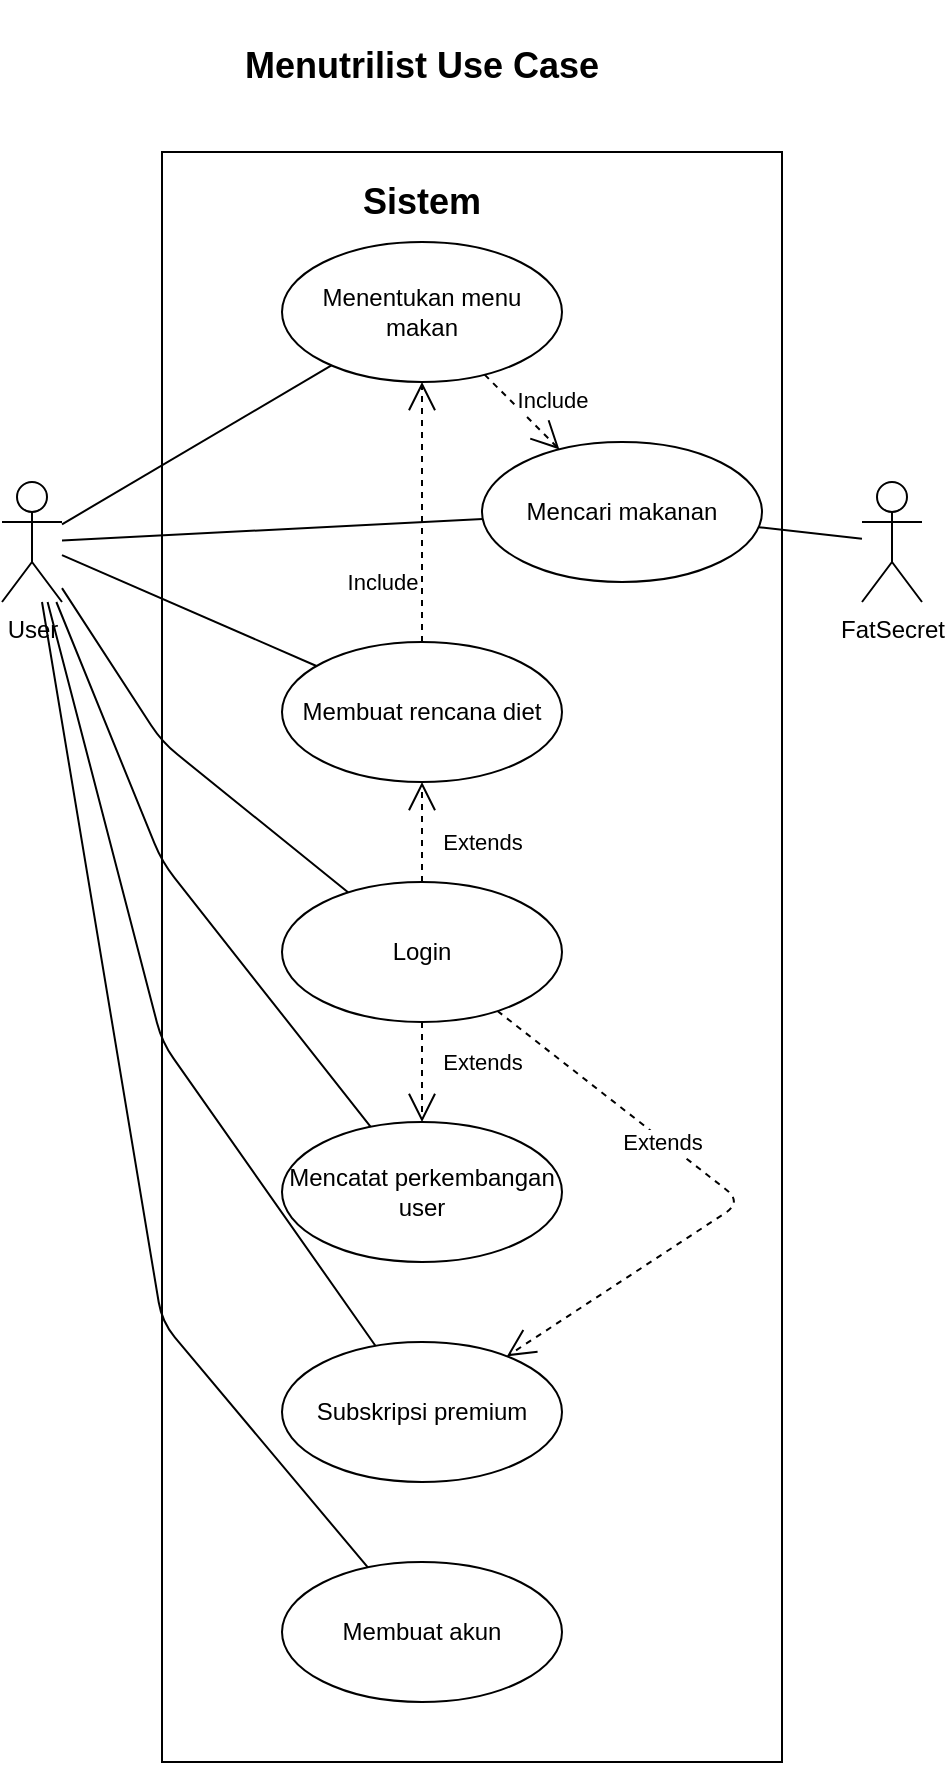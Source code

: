 <mxfile version="13.9.5" type="device" pages="5"><diagram id="eWfyFHuhyn841rBFkRn4" name="Use Case"><mxGraphModel dx="1108" dy="550" grid="1" gridSize="10" guides="1" tooltips="1" connect="1" arrows="1" fold="1" page="1" pageScale="1" pageWidth="850" pageHeight="1100" math="0" shadow="0"><root><mxCell id="0"/><mxCell id="1" parent="0"/><mxCell id="L6ePpW2xatAcPlVug-Qt-4" value="" style="rounded=0;whiteSpace=wrap;html=1;" parent="1" vertex="1"><mxGeometry x="210" y="105" width="310" height="805" as="geometry"/></mxCell><mxCell id="qkqCJM6qnvqEPkRJqv_b-1" value="User" style="shape=umlActor;verticalLabelPosition=bottom;verticalAlign=top;html=1;" parent="1" vertex="1"><mxGeometry x="130" y="270" width="30" height="60" as="geometry"/></mxCell><mxCell id="qkqCJM6qnvqEPkRJqv_b-2" value="Menentukan menu makan" style="ellipse;whiteSpace=wrap;html=1;" parent="1" vertex="1"><mxGeometry x="270" y="150" width="140" height="70" as="geometry"/></mxCell><mxCell id="qkqCJM6qnvqEPkRJqv_b-12" value="" style="endArrow=none;html=1;" parent="1" source="qkqCJM6qnvqEPkRJqv_b-1" target="qkqCJM6qnvqEPkRJqv_b-2" edge="1"><mxGeometry width="50" height="50" relative="1" as="geometry"><mxPoint x="410" y="350" as="sourcePoint"/><mxPoint x="460" y="300" as="targetPoint"/></mxGeometry></mxCell><mxCell id="qkqCJM6qnvqEPkRJqv_b-24" value="Membuat rencana diet" style="ellipse;whiteSpace=wrap;html=1;" parent="1" vertex="1"><mxGeometry x="270" y="350" width="140" height="70" as="geometry"/></mxCell><mxCell id="qkqCJM6qnvqEPkRJqv_b-26" value="" style="endArrow=none;html=1;" parent="1" source="qkqCJM6qnvqEPkRJqv_b-1" target="qkqCJM6qnvqEPkRJqv_b-24" edge="1"><mxGeometry width="50" height="50" relative="1" as="geometry"><mxPoint x="170" y="236.081" as="sourcePoint"/><mxPoint x="285.627" y="282.957" as="targetPoint"/></mxGeometry></mxCell><mxCell id="qkqCJM6qnvqEPkRJqv_b-30" value="Mencari makanan" style="ellipse;whiteSpace=wrap;html=1;" parent="1" vertex="1"><mxGeometry x="370" y="250" width="140" height="70" as="geometry"/></mxCell><mxCell id="qkqCJM6qnvqEPkRJqv_b-32" value="Include" style="endArrow=open;endSize=12;dashed=1;html=1;" parent="1" source="qkqCJM6qnvqEPkRJqv_b-2" target="qkqCJM6qnvqEPkRJqv_b-30" edge="1"><mxGeometry x="0.256" y="15" width="160" relative="1" as="geometry"><mxPoint x="440" y="290" as="sourcePoint"/><mxPoint x="600" y="290" as="targetPoint"/><mxPoint as="offset"/></mxGeometry></mxCell><mxCell id="qkqCJM6qnvqEPkRJqv_b-34" value="FatSecret" style="shape=umlActor;verticalLabelPosition=bottom;verticalAlign=top;html=1;" parent="1" vertex="1"><mxGeometry x="560" y="270" width="30" height="60" as="geometry"/></mxCell><mxCell id="qkqCJM6qnvqEPkRJqv_b-35" value="" style="endArrow=none;html=1;" parent="1" source="qkqCJM6qnvqEPkRJqv_b-34" target="qkqCJM6qnvqEPkRJqv_b-30" edge="1"><mxGeometry width="50" height="50" relative="1" as="geometry"><mxPoint x="170" y="300.676" as="sourcePoint"/><mxPoint x="296.127" y="222.272" as="targetPoint"/></mxGeometry></mxCell><mxCell id="L6ePpW2xatAcPlVug-Qt-1" value="" style="endArrow=none;html=1;" parent="1" source="qkqCJM6qnvqEPkRJqv_b-1" target="qkqCJM6qnvqEPkRJqv_b-30" edge="1"><mxGeometry width="50" height="50" relative="1" as="geometry"><mxPoint x="190" y="319.206" as="sourcePoint"/><mxPoint x="316.127" y="240.802" as="targetPoint"/></mxGeometry></mxCell><mxCell id="L6ePpW2xatAcPlVug-Qt-5" value="&lt;h1&gt;&lt;font style=&quot;font-size: 18px&quot;&gt;Menutrilist Use Case&lt;/font&gt;&lt;/h1&gt;" style="text;html=1;strokeColor=none;fillColor=none;align=center;verticalAlign=middle;whiteSpace=wrap;rounded=0;" parent="1" vertex="1"><mxGeometry x="230" y="50" width="220" height="20" as="geometry"/></mxCell><mxCell id="L6ePpW2xatAcPlVug-Qt-6" value="&lt;h2&gt;Sistem&lt;/h2&gt;" style="text;html=1;strokeColor=none;fillColor=none;align=center;verticalAlign=middle;whiteSpace=wrap;rounded=0;" parent="1" vertex="1"><mxGeometry x="300" y="120" width="80" height="20" as="geometry"/></mxCell><mxCell id="L6ePpW2xatAcPlVug-Qt-88" value="Include" style="endArrow=open;endSize=12;dashed=1;html=1;" parent="1" source="qkqCJM6qnvqEPkRJqv_b-24" target="qkqCJM6qnvqEPkRJqv_b-2" edge="1"><mxGeometry x="-0.538" y="20" width="160" relative="1" as="geometry"><mxPoint x="377.4" y="362.793" as="sourcePoint"/><mxPoint x="407.62" y="327.212" as="targetPoint"/><mxPoint as="offset"/></mxGeometry></mxCell><mxCell id="HZb2gR0ZFkPdKhNASzYm-1" value="Mencatat perkembangan user" style="ellipse;whiteSpace=wrap;html=1;" parent="1" vertex="1"><mxGeometry x="270" y="590" width="140" height="70" as="geometry"/></mxCell><mxCell id="HZb2gR0ZFkPdKhNASzYm-2" value="" style="endArrow=none;html=1;" parent="1" source="qkqCJM6qnvqEPkRJqv_b-1" target="HZb2gR0ZFkPdKhNASzYm-1" edge="1"><mxGeometry width="50" height="50" relative="1" as="geometry"><mxPoint x="170" y="316.538" as="sourcePoint"/><mxPoint x="297.236" y="372.0" as="targetPoint"/><Array as="points"><mxPoint x="210" y="460"/></Array></mxGeometry></mxCell><mxCell id="_FKMCXipNa8TYJFaHhJ8-1" value="Login" style="ellipse;whiteSpace=wrap;html=1;" vertex="1" parent="1"><mxGeometry x="270" y="470" width="140" height="70" as="geometry"/></mxCell><mxCell id="_FKMCXipNa8TYJFaHhJ8-5" value="" style="endArrow=none;html=1;" edge="1" parent="1" source="qkqCJM6qnvqEPkRJqv_b-1" target="_FKMCXipNa8TYJFaHhJ8-1"><mxGeometry width="50" height="50" relative="1" as="geometry"><mxPoint x="170" y="340" as="sourcePoint"/><mxPoint x="327.297" y="601.892" as="targetPoint"/><Array as="points"><mxPoint x="210" y="400"/></Array></mxGeometry></mxCell><mxCell id="_FKMCXipNa8TYJFaHhJ8-7" value="Extends" style="endArrow=open;endSize=12;dashed=1;html=1;" edge="1" parent="1" source="_FKMCXipNa8TYJFaHhJ8-1" target="qkqCJM6qnvqEPkRJqv_b-24"><mxGeometry x="-0.2" y="-30" width="160" relative="1" as="geometry"><mxPoint x="350" y="360" as="sourcePoint"/><mxPoint x="350" y="230" as="targetPoint"/><mxPoint as="offset"/></mxGeometry></mxCell><mxCell id="_FKMCXipNa8TYJFaHhJ8-8" value="Extends" style="endArrow=open;endSize=12;dashed=1;html=1;" edge="1" parent="1" source="_FKMCXipNa8TYJFaHhJ8-1" target="HZb2gR0ZFkPdKhNASzYm-1"><mxGeometry x="-0.2" y="30" width="160" relative="1" as="geometry"><mxPoint x="350" y="480" as="sourcePoint"/><mxPoint x="350" y="430" as="targetPoint"/><mxPoint as="offset"/></mxGeometry></mxCell><mxCell id="_FKMCXipNa8TYJFaHhJ8-9" value="Membuat akun" style="ellipse;whiteSpace=wrap;html=1;" vertex="1" parent="1"><mxGeometry x="270" y="810" width="140" height="70" as="geometry"/></mxCell><mxCell id="_FKMCXipNa8TYJFaHhJ8-11" value="" style="endArrow=none;html=1;" edge="1" parent="1" source="qkqCJM6qnvqEPkRJqv_b-1" target="_FKMCXipNa8TYJFaHhJ8-9"><mxGeometry width="50" height="50" relative="1" as="geometry"><mxPoint x="167.188" y="340" as="sourcePoint"/><mxPoint x="324.343" y="602.436" as="targetPoint"/><Array as="points"><mxPoint x="210" y="690"/></Array></mxGeometry></mxCell><mxCell id="_FKMCXipNa8TYJFaHhJ8-12" value="Subskripsi premium" style="ellipse;whiteSpace=wrap;html=1;" vertex="1" parent="1"><mxGeometry x="270" y="700" width="140" height="70" as="geometry"/></mxCell><mxCell id="_FKMCXipNa8TYJFaHhJ8-13" value="" style="endArrow=none;html=1;" edge="1" parent="1" source="qkqCJM6qnvqEPkRJqv_b-1" target="_FKMCXipNa8TYJFaHhJ8-12"><mxGeometry width="50" height="50" relative="1" as="geometry"><mxPoint x="167.188" y="340" as="sourcePoint"/><mxPoint x="324.343" y="602.436" as="targetPoint"/><Array as="points"><mxPoint x="210" y="550"/></Array></mxGeometry></mxCell><mxCell id="_FKMCXipNa8TYJFaHhJ8-14" value="Extends" style="endArrow=open;endSize=12;dashed=1;html=1;" edge="1" parent="1" source="_FKMCXipNa8TYJFaHhJ8-1" target="_FKMCXipNa8TYJFaHhJ8-12"><mxGeometry x="-0.289" y="-1" width="160" relative="1" as="geometry"><mxPoint x="350" y="550" as="sourcePoint"/><mxPoint x="350" y="600" as="targetPoint"/><mxPoint as="offset"/><Array as="points"><mxPoint x="500" y="630"/></Array></mxGeometry></mxCell></root></mxGraphModel></diagram><diagram id="l3SHYfJQJRfr85bYaqdc" name="Menentukan menu makan"><mxGraphModel dx="1304" dy="647" grid="1" gridSize="10" guides="1" tooltips="1" connect="1" arrows="1" fold="1" page="1" pageScale="1" pageWidth="850" pageHeight="1100" math="0" shadow="0"><root><mxCell id="4VmNheD7Fw09pgV5encq-0"/><mxCell id="4VmNheD7Fw09pgV5encq-1" parent="4VmNheD7Fw09pgV5encq-0"/><mxCell id="1-FJQnnfeGRy97Beh03Q-0" value="" style="rounded=0;whiteSpace=wrap;html=1;fillColor=#FFFFFF;" vertex="1" parent="4VmNheD7Fw09pgV5encq-1"><mxGeometry x="175" y="80" width="500" height="730" as="geometry"/></mxCell><mxCell id="1-FJQnnfeGRy97Beh03Q-1" value="Activity Diagram&lt;br&gt;Menentukan menu makan" style="shape=umlFrame;whiteSpace=wrap;html=1;width=210;height=40;fillColor=#FFFFFF;" vertex="1" parent="4VmNheD7Fw09pgV5encq-1"><mxGeometry x="175" y="80" width="500" height="730" as="geometry"/></mxCell><mxCell id="1-FJQnnfeGRy97Beh03Q-2" value="" style="ellipse;html=1;shape=startState;fillColor=#000000;strokeColor=#ff0000;" vertex="1" parent="4VmNheD7Fw09pgV5encq-1"><mxGeometry x="315" y="230" width="30" height="30" as="geometry"/></mxCell><mxCell id="1-FJQnnfeGRy97Beh03Q-3" value="" style="edgeStyle=orthogonalEdgeStyle;html=1;verticalAlign=bottom;endArrow=open;endSize=8;strokeColor=#ff0000;" edge="1" parent="4VmNheD7Fw09pgV5encq-1" source="1-FJQnnfeGRy97Beh03Q-2" target="1-FJQnnfeGRy97Beh03Q-5"><mxGeometry relative="1" as="geometry"><mxPoint x="330" y="310" as="targetPoint"/></mxGeometry></mxCell><mxCell id="1-FJQnnfeGRy97Beh03Q-4" value="User" style="shape=umlActor;verticalLabelPosition=bottom;verticalAlign=top;html=1;" vertex="1" parent="4VmNheD7Fw09pgV5encq-1"><mxGeometry x="315" y="150" width="30" height="60" as="geometry"/></mxCell><mxCell id="1-FJQnnfeGRy97Beh03Q-5" value="User memilih waktu makan" style="rounded=1;whiteSpace=wrap;html=1;arcSize=40;fontColor=#000000;fillColor=#ffffc0;strokeColor=#ff0000;" vertex="1" parent="4VmNheD7Fw09pgV5encq-1"><mxGeometry x="270" y="310" width="120" height="40" as="geometry"/></mxCell><mxCell id="1-FJQnnfeGRy97Beh03Q-6" value="" style="edgeStyle=orthogonalEdgeStyle;html=1;verticalAlign=bottom;endArrow=open;endSize=8;strokeColor=#ff0000;" edge="1" parent="4VmNheD7Fw09pgV5encq-1" source="1-FJQnnfeGRy97Beh03Q-5"><mxGeometry relative="1" as="geometry"><mxPoint x="330" y="410" as="targetPoint"/></mxGeometry></mxCell><mxCell id="1-FJQnnfeGRy97Beh03Q-7" value="User mencari menu makan" style="rounded=1;whiteSpace=wrap;html=1;arcSize=40;fontColor=#000000;fillColor=#ffffc0;strokeColor=#ff0000;" vertex="1" parent="4VmNheD7Fw09pgV5encq-1"><mxGeometry x="270" y="410" width="120" height="40" as="geometry"/></mxCell><mxCell id="1-FJQnnfeGRy97Beh03Q-8" value="System" style="shape=umlActor;verticalLabelPosition=bottom;verticalAlign=top;html=1;" vertex="1" parent="4VmNheD7Fw09pgV5encq-1"><mxGeometry x="555" y="150" width="30" height="60" as="geometry"/></mxCell><mxCell id="1-FJQnnfeGRy97Beh03Q-9" value="User Memilih menu makan" style="rounded=1;whiteSpace=wrap;html=1;arcSize=40;fontColor=#000000;fillColor=#ffffc0;strokeColor=#ff0000;" vertex="1" parent="4VmNheD7Fw09pgV5encq-1"><mxGeometry x="270" y="520" width="120" height="40" as="geometry"/></mxCell><mxCell id="1-FJQnnfeGRy97Beh03Q-10" value="" style="edgeStyle=orthogonalEdgeStyle;html=1;verticalAlign=bottom;endArrow=open;endSize=8;strokeColor=#ff0000;" edge="1" parent="4VmNheD7Fw09pgV5encq-1" source="1-FJQnnfeGRy97Beh03Q-9" target="1-FJQnnfeGRy97Beh03Q-12"><mxGeometry relative="1" as="geometry"><mxPoint x="330" y="610" as="targetPoint"/></mxGeometry></mxCell><mxCell id="1-FJQnnfeGRy97Beh03Q-11" value="" style="edgeStyle=orthogonalEdgeStyle;html=1;verticalAlign=bottom;endArrow=open;endSize=8;strokeColor=#ff0000;" edge="1" parent="4VmNheD7Fw09pgV5encq-1" source="1-FJQnnfeGRy97Beh03Q-7" target="1-FJQnnfeGRy97Beh03Q-9"><mxGeometry relative="1" as="geometry"><mxPoint x="340" y="620" as="targetPoint"/><mxPoint x="340" y="560" as="sourcePoint"/></mxGeometry></mxCell><mxCell id="1-FJQnnfeGRy97Beh03Q-12" value="Evaluasi keseimbangan nutrisi" style="rounded=1;whiteSpace=wrap;html=1;arcSize=40;fontColor=#000000;fillColor=#ffffc0;strokeColor=#ff0000;" vertex="1" parent="4VmNheD7Fw09pgV5encq-1"><mxGeometry x="510" y="520" width="120" height="40" as="geometry"/></mxCell><mxCell id="1-FJQnnfeGRy97Beh03Q-13" value="" style="edgeStyle=orthogonalEdgeStyle;html=1;verticalAlign=bottom;endArrow=open;endSize=8;strokeColor=#ff0000;" edge="1" parent="4VmNheD7Fw09pgV5encq-1" source="1-FJQnnfeGRy97Beh03Q-12" target="1-FJQnnfeGRy97Beh03Q-14"><mxGeometry relative="1" as="geometry"><mxPoint x="390" y="650" as="targetPoint"/><Array as="points"><mxPoint x="570" y="600"/><mxPoint x="330" y="600"/></Array></mxGeometry></mxCell><mxCell id="1-FJQnnfeGRy97Beh03Q-14" value="" style="rhombus;whiteSpace=wrap;html=1;fillColor=#ffffc0;strokeColor=#ff0000;" vertex="1" parent="4VmNheD7Fw09pgV5encq-1"><mxGeometry x="307.5" y="630" width="45" height="40" as="geometry"/></mxCell><mxCell id="1-FJQnnfeGRy97Beh03Q-15" value="Ingin mengganti&amp;nbsp;&lt;br&gt;menu makan" style="edgeStyle=orthogonalEdgeStyle;html=1;align=left;verticalAlign=bottom;endArrow=open;endSize=8;strokeColor=#ff0000;" edge="1" parent="4VmNheD7Fw09pgV5encq-1" source="1-FJQnnfeGRy97Beh03Q-14" target="1-FJQnnfeGRy97Beh03Q-7"><mxGeometry x="-0.525" y="32" relative="1" as="geometry"><mxPoint x="215" y="590" as="targetPoint"/><Array as="points"><mxPoint x="225" y="650"/><mxPoint x="225" y="430"/></Array><mxPoint x="-10" y="-2" as="offset"/></mxGeometry></mxCell><mxCell id="1-FJQnnfeGRy97Beh03Q-16" value="Ingin menyimpan &lt;br&gt;menu makan" style="edgeStyle=orthogonalEdgeStyle;html=1;align=left;verticalAlign=top;endArrow=open;endSize=8;strokeColor=#ff0000;" edge="1" parent="4VmNheD7Fw09pgV5encq-1" source="1-FJQnnfeGRy97Beh03Q-14" target="1-FJQnnfeGRy97Beh03Q-17"><mxGeometry x="-1" relative="1" as="geometry"><mxPoint x="510" y="650" as="targetPoint"/></mxGeometry></mxCell><mxCell id="1-FJQnnfeGRy97Beh03Q-17" value="Menyimpan data menu makan" style="rounded=1;whiteSpace=wrap;html=1;arcSize=40;fontColor=#000000;fillColor=#ffffc0;strokeColor=#ff0000;" vertex="1" parent="4VmNheD7Fw09pgV5encq-1"><mxGeometry x="510" y="630" width="120" height="40" as="geometry"/></mxCell><mxCell id="1-FJQnnfeGRy97Beh03Q-18" value="" style="edgeStyle=orthogonalEdgeStyle;html=1;verticalAlign=bottom;endArrow=open;endSize=8;strokeColor=#ff0000;" edge="1" parent="4VmNheD7Fw09pgV5encq-1" source="1-FJQnnfeGRy97Beh03Q-17" target="1-FJQnnfeGRy97Beh03Q-19"><mxGeometry relative="1" as="geometry"><mxPoint x="570" y="730" as="targetPoint"/><Array as="points"><mxPoint x="570" y="745"/></Array></mxGeometry></mxCell><mxCell id="1-FJQnnfeGRy97Beh03Q-19" value="" style="ellipse;html=1;shape=endState;fillColor=#000000;strokeColor=#ff0000;" vertex="1" parent="4VmNheD7Fw09pgV5encq-1"><mxGeometry x="315" y="730" width="30" height="30" as="geometry"/></mxCell><mxCell id="1-FJQnnfeGRy97Beh03Q-20" value="" style="endArrow=none;dashed=1;html=1;" edge="1" parent="4VmNheD7Fw09pgV5encq-1"><mxGeometry width="50" height="50" relative="1" as="geometry"><mxPoint x="445" y="810" as="sourcePoint"/><mxPoint x="445" y="170" as="targetPoint"/></mxGeometry></mxCell></root></mxGraphModel></diagram><diagram id="W5kBGV0gABMBWDID7eIL" name="Mencari Makanan"><mxGraphModel dx="733" dy="786" grid="1" gridSize="10" guides="1" tooltips="1" connect="1" arrows="1" fold="1" page="1" pageScale="1" pageWidth="850" pageHeight="1100" math="0" shadow="0"><root><mxCell id="BIjMktN1-Nm0qI-T_2SU-0"/><mxCell id="BIjMktN1-Nm0qI-T_2SU-1" parent="BIjMktN1-Nm0qI-T_2SU-0"/><mxCell id="kudM3Qq6CePD2IBu779u-0" value="" style="rounded=0;whiteSpace=wrap;html=1;fillColor=#FFFFFF;" vertex="1" parent="BIjMktN1-Nm0qI-T_2SU-1"><mxGeometry x="1050" y="60" width="450" height="620" as="geometry"/></mxCell><mxCell id="kudM3Qq6CePD2IBu779u-1" value="Activity Diagram&lt;br&gt;Mencari makanan" style="shape=umlFrame;whiteSpace=wrap;html=1;fillColor=#FFFFFF;width=150;height=40;" vertex="1" parent="BIjMktN1-Nm0qI-T_2SU-1"><mxGeometry x="1050" y="60" width="450" height="620" as="geometry"/></mxCell><mxCell id="kudM3Qq6CePD2IBu779u-2" value="User" style="shape=umlActor;verticalLabelPosition=bottom;verticalAlign=top;html=1;fillColor=#FFFFFF;" vertex="1" parent="BIjMktN1-Nm0qI-T_2SU-1"><mxGeometry x="1140" y="120" width="30" height="60" as="geometry"/></mxCell><mxCell id="kudM3Qq6CePD2IBu779u-3" value="" style="ellipse;html=1;shape=startState;fillColor=#000000;strokeColor=#ff0000;" vertex="1" parent="BIjMktN1-Nm0qI-T_2SU-1"><mxGeometry x="1140" y="200" width="30" height="30" as="geometry"/></mxCell><mxCell id="kudM3Qq6CePD2IBu779u-4" value="" style="edgeStyle=orthogonalEdgeStyle;html=1;verticalAlign=bottom;endArrow=open;endSize=8;strokeColor=#ff0000;" edge="1" parent="BIjMktN1-Nm0qI-T_2SU-1" source="kudM3Qq6CePD2IBu779u-3"><mxGeometry relative="1" as="geometry"><mxPoint x="1155" y="290" as="targetPoint"/></mxGeometry></mxCell><mxCell id="kudM3Qq6CePD2IBu779u-5" value="User memasukan kata kunci pencarian" style="rounded=1;whiteSpace=wrap;html=1;arcSize=40;fontColor=#000000;fillColor=#ffffc0;strokeColor=#ff0000;" vertex="1" parent="BIjMktN1-Nm0qI-T_2SU-1"><mxGeometry x="1095" y="290" width="120" height="40" as="geometry"/></mxCell><mxCell id="kudM3Qq6CePD2IBu779u-6" value="" style="edgeStyle=orthogonalEdgeStyle;html=1;verticalAlign=bottom;endArrow=open;endSize=8;strokeColor=#ff0000;" edge="1" parent="BIjMktN1-Nm0qI-T_2SU-1" source="kudM3Qq6CePD2IBu779u-5"><mxGeometry relative="1" as="geometry"><mxPoint x="1155" y="390" as="targetPoint"/></mxGeometry></mxCell><mxCell id="kudM3Qq6CePD2IBu779u-7" value="User memasukan filter pencarian" style="rounded=1;whiteSpace=wrap;html=1;arcSize=40;fontColor=#000000;fillColor=#ffffc0;strokeColor=#ff0000;" vertex="1" parent="BIjMktN1-Nm0qI-T_2SU-1"><mxGeometry x="1095" y="390" width="120" height="40" as="geometry"/></mxCell><mxCell id="kudM3Qq6CePD2IBu779u-8" value="" style="edgeStyle=orthogonalEdgeStyle;html=1;verticalAlign=bottom;endArrow=open;endSize=8;strokeColor=#ff0000;" edge="1" parent="BIjMktN1-Nm0qI-T_2SU-1" source="kudM3Qq6CePD2IBu779u-7" target="kudM3Qq6CePD2IBu779u-10"><mxGeometry relative="1" as="geometry"><mxPoint x="1155" y="490" as="targetPoint"/></mxGeometry></mxCell><mxCell id="kudM3Qq6CePD2IBu779u-9" value="System" style="shape=umlActor;verticalLabelPosition=bottom;verticalAlign=top;html=1;" vertex="1" parent="BIjMktN1-Nm0qI-T_2SU-1"><mxGeometry x="1390" y="120" width="30" height="60" as="geometry"/></mxCell><mxCell id="kudM3Qq6CePD2IBu779u-10" value="Melakukan query ke database" style="rounded=1;whiteSpace=wrap;html=1;arcSize=40;fontColor=#000000;fillColor=#ffffc0;strokeColor=#ff0000;" vertex="1" parent="BIjMktN1-Nm0qI-T_2SU-1"><mxGeometry x="1345" y="390" width="120" height="40" as="geometry"/></mxCell><mxCell id="kudM3Qq6CePD2IBu779u-11" value="" style="edgeStyle=orthogonalEdgeStyle;html=1;verticalAlign=bottom;endArrow=open;endSize=8;strokeColor=#ff0000;" edge="1" parent="BIjMktN1-Nm0qI-T_2SU-1" source="kudM3Qq6CePD2IBu779u-10" target="kudM3Qq6CePD2IBu779u-12"><mxGeometry relative="1" as="geometry"><mxPoint x="1405" y="490" as="targetPoint"/><Array as="points"><mxPoint x="1405" y="510"/></Array></mxGeometry></mxCell><mxCell id="kudM3Qq6CePD2IBu779u-12" value="Menampilkan hasil pencarian" style="rounded=1;whiteSpace=wrap;html=1;arcSize=40;fontColor=#000000;fillColor=#ffffc0;strokeColor=#ff0000;" vertex="1" parent="BIjMktN1-Nm0qI-T_2SU-1"><mxGeometry x="1095" y="490" width="120" height="40" as="geometry"/></mxCell><mxCell id="kudM3Qq6CePD2IBu779u-13" value="" style="edgeStyle=orthogonalEdgeStyle;html=1;verticalAlign=bottom;endArrow=open;endSize=8;strokeColor=#ff0000;" edge="1" parent="BIjMktN1-Nm0qI-T_2SU-1" source="kudM3Qq6CePD2IBu779u-12" target="kudM3Qq6CePD2IBu779u-14"><mxGeometry relative="1" as="geometry"><mxPoint x="1155" y="580" as="targetPoint"/></mxGeometry></mxCell><mxCell id="kudM3Qq6CePD2IBu779u-14" value="" style="ellipse;html=1;shape=endState;fillColor=#000000;strokeColor=#ff0000;" vertex="1" parent="BIjMktN1-Nm0qI-T_2SU-1"><mxGeometry x="1140" y="590" width="30" height="30" as="geometry"/></mxCell><mxCell id="kudM3Qq6CePD2IBu779u-15" value="" style="endArrow=none;dashed=1;html=1;" edge="1" parent="BIjMktN1-Nm0qI-T_2SU-1"><mxGeometry width="50" height="50" relative="1" as="geometry"><mxPoint x="1280" y="650" as="sourcePoint"/><mxPoint x="1280" y="140" as="targetPoint"/></mxGeometry></mxCell></root></mxGraphModel></diagram><diagram id="2lfznGkFI_Iva3JyV5vE" name="Merencanakan diet"><mxGraphModel dx="147" dy="917" grid="1" gridSize="10" guides="1" tooltips="1" connect="1" arrows="1" fold="1" page="1" pageScale="1" pageWidth="850" pageHeight="1100" math="0" shadow="0"><root><mxCell id="YucINdEqubtbW-YLjTOL-0"/><mxCell id="YucINdEqubtbW-YLjTOL-1" parent="YucINdEqubtbW-YLjTOL-0"/><mxCell id="ztc3Se895iJFMrGYteOq-0" value="" style="rounded=0;whiteSpace=wrap;html=1;fillColor=#FFFFFF;" vertex="1" parent="YucINdEqubtbW-YLjTOL-1"><mxGeometry x="1845" y="80" width="560" height="820" as="geometry"/></mxCell><mxCell id="ztc3Se895iJFMrGYteOq-1" value="Activity Diagram&lt;br&gt;Merencanakan diet" style="shape=umlFrame;whiteSpace=wrap;html=1;fillColor=#FFFFFF;width=130;height=50;" vertex="1" parent="YucINdEqubtbW-YLjTOL-1"><mxGeometry x="1845" y="80" width="560" height="820" as="geometry"/></mxCell><mxCell id="ztc3Se895iJFMrGYteOq-2" value="User" style="shape=umlActor;verticalLabelPosition=bottom;verticalAlign=top;html=1;fillColor=#FFFFFF;" vertex="1" parent="YucINdEqubtbW-YLjTOL-1"><mxGeometry x="1995" y="130" width="30" height="60" as="geometry"/></mxCell><mxCell id="ztc3Se895iJFMrGYteOq-3" value="" style="ellipse;html=1;shape=startState;fillColor=#000000;strokeColor=#ff0000;" vertex="1" parent="YucINdEqubtbW-YLjTOL-1"><mxGeometry x="1995" y="210" width="30" height="30" as="geometry"/></mxCell><mxCell id="ztc3Se895iJFMrGYteOq-4" value="" style="edgeStyle=orthogonalEdgeStyle;html=1;verticalAlign=bottom;endArrow=open;endSize=8;strokeColor=#ff0000;" edge="1" parent="YucINdEqubtbW-YLjTOL-1" source="ztc3Se895iJFMrGYteOq-3"><mxGeometry relative="1" as="geometry"><mxPoint x="2010" y="300" as="targetPoint"/></mxGeometry></mxCell><mxCell id="ztc3Se895iJFMrGYteOq-5" value="User memilih rencana diet yang tersedia" style="rounded=1;whiteSpace=wrap;html=1;arcSize=40;fontColor=#000000;fillColor=#ffffc0;strokeColor=#ff0000;" vertex="1" parent="YucINdEqubtbW-YLjTOL-1"><mxGeometry x="1925" y="300" width="170" height="40" as="geometry"/></mxCell><mxCell id="ztc3Se895iJFMrGYteOq-6" value="" style="edgeStyle=orthogonalEdgeStyle;html=1;verticalAlign=bottom;endArrow=open;endSize=8;strokeColor=#ff0000;" edge="1" parent="YucINdEqubtbW-YLjTOL-1" source="ztc3Se895iJFMrGYteOq-5"><mxGeometry relative="1" as="geometry"><mxPoint x="2010" y="400" as="targetPoint"/></mxGeometry></mxCell><mxCell id="ztc3Se895iJFMrGYteOq-7" value="User memilih jangka waktu rencana diet" style="rounded=1;whiteSpace=wrap;html=1;arcSize=40;fontColor=#000000;fillColor=#ffffc0;strokeColor=#ff0000;" vertex="1" parent="YucINdEqubtbW-YLjTOL-1"><mxGeometry x="1950" y="400" width="120" height="40" as="geometry"/></mxCell><mxCell id="ztc3Se895iJFMrGYteOq-8" value="" style="edgeStyle=orthogonalEdgeStyle;html=1;verticalAlign=bottom;endArrow=open;endSize=8;strokeColor=#ff0000;" edge="1" parent="YucINdEqubtbW-YLjTOL-1" source="ztc3Se895iJFMrGYteOq-7"><mxGeometry relative="1" as="geometry"><mxPoint x="2010" y="500" as="targetPoint"/></mxGeometry></mxCell><mxCell id="ztc3Se895iJFMrGYteOq-9" value="User menentukan menu makan keseluruhan selama rencana diet" style="rounded=1;whiteSpace=wrap;html=1;arcSize=40;fontColor=#000000;fillColor=#ffffc0;strokeColor=#ff0000;" vertex="1" parent="YucINdEqubtbW-YLjTOL-1"><mxGeometry x="1950" y="500" width="120" height="80" as="geometry"/></mxCell><mxCell id="ztc3Se895iJFMrGYteOq-10" value="" style="edgeStyle=orthogonalEdgeStyle;html=1;verticalAlign=bottom;endArrow=open;endSize=8;strokeColor=#ff0000;" edge="1" parent="YucINdEqubtbW-YLjTOL-1" source="ztc3Se895iJFMrGYteOq-9" target="ztc3Se895iJFMrGYteOq-11"><mxGeometry relative="1" as="geometry"><mxPoint x="2010" y="650" as="targetPoint"/></mxGeometry></mxCell><mxCell id="ztc3Se895iJFMrGYteOq-11" value="Mengevaluasi rencana diet" style="rounded=1;whiteSpace=wrap;html=1;arcSize=40;fontColor=#000000;fillColor=#ffffc0;strokeColor=#ff0000;" vertex="1" parent="YucINdEqubtbW-YLjTOL-1"><mxGeometry x="2230" y="520" width="120" height="40" as="geometry"/></mxCell><mxCell id="ztc3Se895iJFMrGYteOq-12" value="" style="edgeStyle=orthogonalEdgeStyle;html=1;verticalAlign=bottom;endArrow=open;endSize=8;strokeColor=#ff0000;" edge="1" parent="YucINdEqubtbW-YLjTOL-1" source="ztc3Se895iJFMrGYteOq-11" target="ztc3Se895iJFMrGYteOq-13"><mxGeometry relative="1" as="geometry"><mxPoint x="2290" y="620" as="targetPoint"/><Array as="points"><mxPoint x="2290" y="660"/></Array></mxGeometry></mxCell><mxCell id="ztc3Se895iJFMrGYteOq-13" value="User menentukan keputusan" style="rounded=1;whiteSpace=wrap;html=1;arcSize=40;fontColor=#000000;fillColor=#ffffc0;strokeColor=#ff0000;" vertex="1" parent="YucINdEqubtbW-YLjTOL-1"><mxGeometry x="1950" y="640" width="120" height="40" as="geometry"/></mxCell><mxCell id="ztc3Se895iJFMrGYteOq-14" value="" style="edgeStyle=orthogonalEdgeStyle;html=1;verticalAlign=bottom;endArrow=open;endSize=8;strokeColor=#ff0000;" edge="1" parent="YucINdEqubtbW-YLjTOL-1" source="ztc3Se895iJFMrGYteOq-13"><mxGeometry relative="1" as="geometry"><mxPoint x="2010" y="740" as="targetPoint"/></mxGeometry></mxCell><mxCell id="ztc3Se895iJFMrGYteOq-15" value="" style="rhombus;whiteSpace=wrap;html=1;fillColor=#ffffc0;strokeColor=#ff0000;" vertex="1" parent="YucINdEqubtbW-YLjTOL-1"><mxGeometry x="1987.5" y="740" width="45" height="40" as="geometry"/></mxCell><mxCell id="ztc3Se895iJFMrGYteOq-16" value="Ingin mengubah rencana" style="edgeStyle=orthogonalEdgeStyle;html=1;align=left;verticalAlign=bottom;endArrow=open;endSize=8;strokeColor=#ff0000;" edge="1" parent="YucINdEqubtbW-YLjTOL-1" source="ztc3Se895iJFMrGYteOq-15" target="ztc3Se895iJFMrGYteOq-5"><mxGeometry x="-0.659" y="50" relative="1" as="geometry"><mxPoint x="2100" y="760" as="targetPoint"/><Array as="points"><mxPoint x="1905" y="760"/><mxPoint x="1905" y="320"/></Array><mxPoint as="offset"/></mxGeometry></mxCell><mxCell id="ztc3Se895iJFMrGYteOq-17" value="Ingin menyimpan rencana" style="edgeStyle=orthogonalEdgeStyle;html=1;align=left;verticalAlign=top;endArrow=open;endSize=8;strokeColor=#ff0000;" edge="1" parent="YucINdEqubtbW-YLjTOL-1" source="ztc3Se895iJFMrGYteOq-15" target="ztc3Se895iJFMrGYteOq-18"><mxGeometry x="-1" relative="1" as="geometry"><mxPoint x="1960" y="840" as="targetPoint"/></mxGeometry></mxCell><mxCell id="ztc3Se895iJFMrGYteOq-18" value="Menyimpan data rencana" style="rounded=1;whiteSpace=wrap;html=1;arcSize=40;fontColor=#000000;fillColor=#ffffc0;strokeColor=#ff0000;" vertex="1" parent="YucINdEqubtbW-YLjTOL-1"><mxGeometry x="2230" y="740" width="120" height="40" as="geometry"/></mxCell><mxCell id="ztc3Se895iJFMrGYteOq-19" value="" style="edgeStyle=orthogonalEdgeStyle;html=1;verticalAlign=bottom;endArrow=open;endSize=8;strokeColor=#ff0000;entryX=1;entryY=0.5;entryDx=0;entryDy=0;" edge="1" parent="YucINdEqubtbW-YLjTOL-1" source="ztc3Se895iJFMrGYteOq-18" target="ztc3Se895iJFMrGYteOq-20"><mxGeometry relative="1" as="geometry"><mxPoint x="2290" y="840" as="targetPoint"/><Array as="points"><mxPoint x="2290" y="855"/></Array></mxGeometry></mxCell><mxCell id="ztc3Se895iJFMrGYteOq-20" value="" style="ellipse;html=1;shape=endState;fillColor=#000000;strokeColor=#ff0000;" vertex="1" parent="YucINdEqubtbW-YLjTOL-1"><mxGeometry x="1995" y="840" width="30" height="30" as="geometry"/></mxCell><mxCell id="ztc3Se895iJFMrGYteOq-21" value="Sistem" style="shape=umlActor;verticalLabelPosition=bottom;verticalAlign=top;html=1;fillColor=#FFFFFF;" vertex="1" parent="YucINdEqubtbW-YLjTOL-1"><mxGeometry x="2275" y="130" width="30" height="60" as="geometry"/></mxCell><mxCell id="ztc3Se895iJFMrGYteOq-22" value="" style="endArrow=none;dashed=1;html=1;exitX=0.571;exitY=0.976;exitDx=0;exitDy=0;exitPerimeter=0;" edge="1" parent="YucINdEqubtbW-YLjTOL-1" source="ztc3Se895iJFMrGYteOq-1"><mxGeometry width="50" height="50" relative="1" as="geometry"><mxPoint x="2165" y="660" as="sourcePoint"/><mxPoint x="2165" y="150" as="targetPoint"/></mxGeometry></mxCell></root></mxGraphModel></diagram><diagram id="uogZvCB9bifWPeHtR5jJ" name="Mencatat Perkembangan"><mxGraphModel dx="616" dy="1571" grid="1" gridSize="10" guides="1" tooltips="1" connect="1" arrows="1" fold="1" page="1" pageScale="1" pageWidth="850" pageHeight="1100" math="0" shadow="0"><root><mxCell id="n87YRGunwH_ReLSlb4ZW-0"/><mxCell id="n87YRGunwH_ReLSlb4ZW-1" parent="n87YRGunwH_ReLSlb4ZW-0"/><mxCell id="VIzUcvYikPCWa5_bKtgV-0" value="" style="rounded=0;whiteSpace=wrap;html=1;" vertex="1" parent="n87YRGunwH_ReLSlb4ZW-1"><mxGeometry x="2670" y="60" width="610" height="720" as="geometry"/></mxCell><mxCell id="VIzUcvYikPCWa5_bKtgV-1" value="Activity Diagram&lt;br&gt;Mencatat perkembangan user" style="shape=umlFrame;whiteSpace=wrap;html=1;width=180;height=60;" vertex="1" parent="n87YRGunwH_ReLSlb4ZW-1"><mxGeometry x="2670" y="60" width="610" height="720" as="geometry"/></mxCell><mxCell id="VIzUcvYikPCWa5_bKtgV-2" value="" style="ellipse;html=1;shape=startState;fillColor=#000000;strokeColor=#ff0000;" vertex="1" parent="n87YRGunwH_ReLSlb4ZW-1"><mxGeometry x="3120" y="130" width="30" height="30" as="geometry"/></mxCell><mxCell id="VIzUcvYikPCWa5_bKtgV-3" value="" style="edgeStyle=orthogonalEdgeStyle;html=1;verticalAlign=bottom;endArrow=open;endSize=8;strokeColor=#ff0000;" edge="1" parent="n87YRGunwH_ReLSlb4ZW-1" source="VIzUcvYikPCWa5_bKtgV-2"><mxGeometry relative="1" as="geometry"><mxPoint x="3135" y="220" as="targetPoint"/></mxGeometry></mxCell><mxCell id="VIzUcvYikPCWa5_bKtgV-4" value="Sistem menampilkan dashboard" style="rounded=1;whiteSpace=wrap;html=1;arcSize=40;fontColor=#000000;fillColor=#ffffc0;strokeColor=#ff0000;" vertex="1" parent="n87YRGunwH_ReLSlb4ZW-1"><mxGeometry x="3075" y="220" width="120" height="40" as="geometry"/></mxCell><mxCell id="VIzUcvYikPCWa5_bKtgV-5" value="" style="edgeStyle=orthogonalEdgeStyle;html=1;verticalAlign=bottom;endArrow=open;endSize=8;strokeColor=#ff0000;" edge="1" parent="n87YRGunwH_ReLSlb4ZW-1" source="VIzUcvYikPCWa5_bKtgV-4" target="VIzUcvYikPCWa5_bKtgV-6"><mxGeometry relative="1" as="geometry"><mxPoint x="3195.0" y="340" as="targetPoint"/></mxGeometry></mxCell><mxCell id="VIzUcvYikPCWa5_bKtgV-6" value="" style="rhombus;whiteSpace=wrap;html=1;fillColor=#ffffc0;strokeColor=#ff0000;" vertex="1" parent="n87YRGunwH_ReLSlb4ZW-1"><mxGeometry x="3112.5" y="320" width="45" height="40" as="geometry"/></mxCell><mxCell id="VIzUcvYikPCWa5_bKtgV-7" value="Melihat perkembangan &lt;br&gt;berat badan" style="edgeStyle=orthogonalEdgeStyle;html=1;align=left;verticalAlign=bottom;endArrow=open;endSize=8;strokeColor=#ff0000;" edge="1" parent="n87YRGunwH_ReLSlb4ZW-1" source="VIzUcvYikPCWa5_bKtgV-6" target="VIzUcvYikPCWa5_bKtgV-15"><mxGeometry x="0.704" y="10" relative="1" as="geometry"><mxPoint x="3020" y="420" as="targetPoint"/><mxPoint as="offset"/></mxGeometry></mxCell><mxCell id="VIzUcvYikPCWa5_bKtgV-8" value="Melihat asupan nutrisi &lt;br&gt;yang telah dikonsumsi" style="edgeStyle=orthogonalEdgeStyle;html=1;align=left;verticalAlign=top;endArrow=open;endSize=8;strokeColor=#ff0000;" edge="1" parent="n87YRGunwH_ReLSlb4ZW-1" source="VIzUcvYikPCWa5_bKtgV-6" target="VIzUcvYikPCWa5_bKtgV-11"><mxGeometry x="-1" y="5" relative="1" as="geometry"><mxPoint x="3140" y="460" as="targetPoint"/><Array as="points"/><mxPoint as="offset"/></mxGeometry></mxCell><mxCell id="VIzUcvYikPCWa5_bKtgV-9" value="Sistem merangkum asupan nutrisi pada jangka waktu tersebut" style="rounded=1;whiteSpace=wrap;html=1;arcSize=40;fontColor=#000000;fillColor=#ffffc0;strokeColor=#ff0000;" vertex="1" parent="n87YRGunwH_ReLSlb4ZW-1"><mxGeometry x="3070" y="510" width="130" height="60" as="geometry"/></mxCell><mxCell id="VIzUcvYikPCWa5_bKtgV-10" value="" style="edgeStyle=orthogonalEdgeStyle;html=1;verticalAlign=bottom;endArrow=open;endSize=8;strokeColor=#ff0000;" edge="1" parent="n87YRGunwH_ReLSlb4ZW-1" source="VIzUcvYikPCWa5_bKtgV-9" target="VIzUcvYikPCWa5_bKtgV-13"><mxGeometry relative="1" as="geometry"><mxPoint x="3425" y="520" as="targetPoint"/><Array as="points"><mxPoint x="3135" y="620"/><mxPoint x="3135" y="620"/></Array></mxGeometry></mxCell><mxCell id="VIzUcvYikPCWa5_bKtgV-11" value="User memilih jangka waktu asupan nutrisi" style="rounded=1;whiteSpace=wrap;html=1;arcSize=40;fontColor=#000000;fillColor=#ffffc0;strokeColor=#ff0000;" vertex="1" parent="n87YRGunwH_ReLSlb4ZW-1"><mxGeometry x="3075" y="420" width="120" height="40" as="geometry"/></mxCell><mxCell id="VIzUcvYikPCWa5_bKtgV-12" value="" style="edgeStyle=orthogonalEdgeStyle;html=1;verticalAlign=bottom;endArrow=open;endSize=8;strokeColor=#ff0000;" edge="1" parent="n87YRGunwH_ReLSlb4ZW-1" source="VIzUcvYikPCWa5_bKtgV-11" target="VIzUcvYikPCWa5_bKtgV-9"><mxGeometry relative="1" as="geometry"><mxPoint x="3135" y="550" as="targetPoint"/></mxGeometry></mxCell><mxCell id="VIzUcvYikPCWa5_bKtgV-13" value="User melihat hasil rangkuman" style="rounded=1;whiteSpace=wrap;html=1;arcSize=40;fontColor=#000000;fillColor=#ffffc0;strokeColor=#ff0000;" vertex="1" parent="n87YRGunwH_ReLSlb4ZW-1"><mxGeometry x="3075" y="620" width="120" height="40" as="geometry"/></mxCell><mxCell id="VIzUcvYikPCWa5_bKtgV-14" value="" style="edgeStyle=orthogonalEdgeStyle;html=1;verticalAlign=bottom;endArrow=open;endSize=8;strokeColor=#ff0000;" edge="1" parent="n87YRGunwH_ReLSlb4ZW-1" source="VIzUcvYikPCWa5_bKtgV-13" target="VIzUcvYikPCWa5_bKtgV-17"><mxGeometry relative="1" as="geometry"><mxPoint x="3135" y="725" as="targetPoint"/></mxGeometry></mxCell><mxCell id="VIzUcvYikPCWa5_bKtgV-15" value="Sistem menampilkan rangkuman berat badan" style="rounded=1;whiteSpace=wrap;html=1;arcSize=40;fontColor=#000000;fillColor=#ffffc0;strokeColor=#ff0000;" vertex="1" parent="n87YRGunwH_ReLSlb4ZW-1"><mxGeometry x="2920" y="410" width="120" height="60" as="geometry"/></mxCell><mxCell id="VIzUcvYikPCWa5_bKtgV-16" value="" style="edgeStyle=orthogonalEdgeStyle;html=1;verticalAlign=bottom;endArrow=open;endSize=8;strokeColor=#ff0000;" edge="1" parent="n87YRGunwH_ReLSlb4ZW-1" source="VIzUcvYikPCWa5_bKtgV-15"><mxGeometry relative="1" as="geometry"><mxPoint x="2980" y="520" as="targetPoint"/></mxGeometry></mxCell><mxCell id="VIzUcvYikPCWa5_bKtgV-17" value="" style="ellipse;html=1;shape=endState;fillColor=#000000;strokeColor=#ff0000;" vertex="1" parent="n87YRGunwH_ReLSlb4ZW-1"><mxGeometry x="3120" y="720" width="30" height="30" as="geometry"/></mxCell><mxCell id="VIzUcvYikPCWa5_bKtgV-18" value="" style="rhombus;whiteSpace=wrap;html=1;fillColor=#ffffc0;strokeColor=#ff0000;" vertex="1" parent="n87YRGunwH_ReLSlb4ZW-1"><mxGeometry x="2950" y="520" width="60" height="40" as="geometry"/></mxCell><mxCell id="VIzUcvYikPCWa5_bKtgV-19" value="Mengubah data berat badan" style="edgeStyle=orthogonalEdgeStyle;html=1;align=left;verticalAlign=bottom;endArrow=open;endSize=8;strokeColor=#ff0000;" edge="1" parent="n87YRGunwH_ReLSlb4ZW-1" source="VIzUcvYikPCWa5_bKtgV-18" target="VIzUcvYikPCWa5_bKtgV-21"><mxGeometry x="0.63" relative="1" as="geometry"><mxPoint x="2890" y="540" as="targetPoint"/><Array as="points"><mxPoint x="2790" y="540"/></Array><mxPoint as="offset"/></mxGeometry></mxCell><mxCell id="VIzUcvYikPCWa5_bKtgV-20" value="" style="edgeStyle=orthogonalEdgeStyle;html=1;align=left;verticalAlign=top;endArrow=open;endSize=8;strokeColor=#ff0000;" edge="1" parent="n87YRGunwH_ReLSlb4ZW-1" source="VIzUcvYikPCWa5_bKtgV-18"><mxGeometry x="-1" relative="1" as="geometry"><mxPoint x="2980" y="620" as="targetPoint"/></mxGeometry></mxCell><mxCell id="VIzUcvYikPCWa5_bKtgV-21" value="User menambahkan atau mengubah data berat badan" style="rounded=1;whiteSpace=wrap;html=1;arcSize=40;fontColor=#000000;fillColor=#ffffc0;strokeColor=#ff0000;" vertex="1" parent="n87YRGunwH_ReLSlb4ZW-1"><mxGeometry x="2700" y="560" width="180" height="30" as="geometry"/></mxCell><mxCell id="VIzUcvYikPCWa5_bKtgV-22" value="" style="edgeStyle=orthogonalEdgeStyle;html=1;verticalAlign=bottom;endArrow=open;endSize=8;strokeColor=#ff0000;" edge="1" parent="n87YRGunwH_ReLSlb4ZW-1" source="VIzUcvYikPCWa5_bKtgV-21" target="VIzUcvYikPCWa5_bKtgV-25"><mxGeometry relative="1" as="geometry"><mxPoint x="2830" y="640" as="targetPoint"/></mxGeometry></mxCell><mxCell id="VIzUcvYikPCWa5_bKtgV-23" value="Sistem menampilkan rangkuman progress berat badan" style="rounded=1;whiteSpace=wrap;html=1;arcSize=40;fontColor=#000000;fillColor=#ffffc0;strokeColor=#ff0000;" vertex="1" parent="n87YRGunwH_ReLSlb4ZW-1"><mxGeometry x="2910" y="610" width="140" height="60" as="geometry"/></mxCell><mxCell id="VIzUcvYikPCWa5_bKtgV-24" value="" style="edgeStyle=orthogonalEdgeStyle;html=1;verticalAlign=bottom;endArrow=open;endSize=8;strokeColor=#ff0000;" edge="1" parent="n87YRGunwH_ReLSlb4ZW-1" source="VIzUcvYikPCWa5_bKtgV-23" target="VIzUcvYikPCWa5_bKtgV-17"><mxGeometry relative="1" as="geometry"><mxPoint x="2980" y="720" as="targetPoint"/><Array as="points"><mxPoint x="2980" y="735"/></Array></mxGeometry></mxCell><mxCell id="VIzUcvYikPCWa5_bKtgV-25" value="Sistem menyimpan data" style="rounded=1;whiteSpace=wrap;html=1;arcSize=40;fontColor=#000000;fillColor=#ffffc0;strokeColor=#ff0000;" vertex="1" parent="n87YRGunwH_ReLSlb4ZW-1"><mxGeometry x="2730" y="620" width="120" height="40" as="geometry"/></mxCell><mxCell id="VIzUcvYikPCWa5_bKtgV-26" value="" style="edgeStyle=orthogonalEdgeStyle;html=1;verticalAlign=bottom;endArrow=open;endSize=8;strokeColor=#ff0000;" edge="1" parent="n87YRGunwH_ReLSlb4ZW-1" source="VIzUcvYikPCWa5_bKtgV-25" target="VIzUcvYikPCWa5_bKtgV-23"><mxGeometry relative="1" as="geometry"><mxPoint x="2820" y="770" as="targetPoint"/></mxGeometry></mxCell></root></mxGraphModel></diagram></mxfile>
